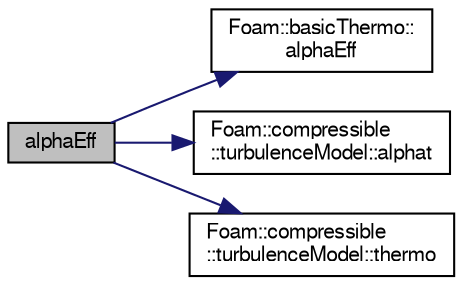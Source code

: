 digraph "alphaEff"
{
  bgcolor="transparent";
  edge [fontname="FreeSans",fontsize="10",labelfontname="FreeSans",labelfontsize="10"];
  node [fontname="FreeSans",fontsize="10",shape=record];
  rankdir="LR";
  Node729 [label="alphaEff",height=0.2,width=0.4,color="black", fillcolor="grey75", style="filled", fontcolor="black"];
  Node729 -> Node730 [color="midnightblue",fontsize="10",style="solid",fontname="FreeSans"];
  Node730 [label="Foam::basicThermo::\lalphaEff",height=0.2,width=0.4,color="black",URL="$a29734.html#a8e5eaed6f3aa8f1b0197aef32c36ae23",tooltip="Effective thermal diffusivity of mixture [kg/m/s]. "];
  Node729 -> Node731 [color="midnightblue",fontsize="10",style="solid",fontname="FreeSans"];
  Node731 [label="Foam::compressible\l::turbulenceModel::alphat",height=0.2,width=0.4,color="black",URL="$a30818.html#a0503152b53bc320b7656ba486cbd69da",tooltip="Return the turbulence thermal diffusivity. "];
  Node729 -> Node732 [color="midnightblue",fontsize="10",style="solid",fontname="FreeSans"];
  Node732 [label="Foam::compressible\l::turbulenceModel::thermo",height=0.2,width=0.4,color="black",URL="$a30818.html#add0b7ef56f878b21b4dec428bb69592a",tooltip="Access function to thermophysical model. "];
}
